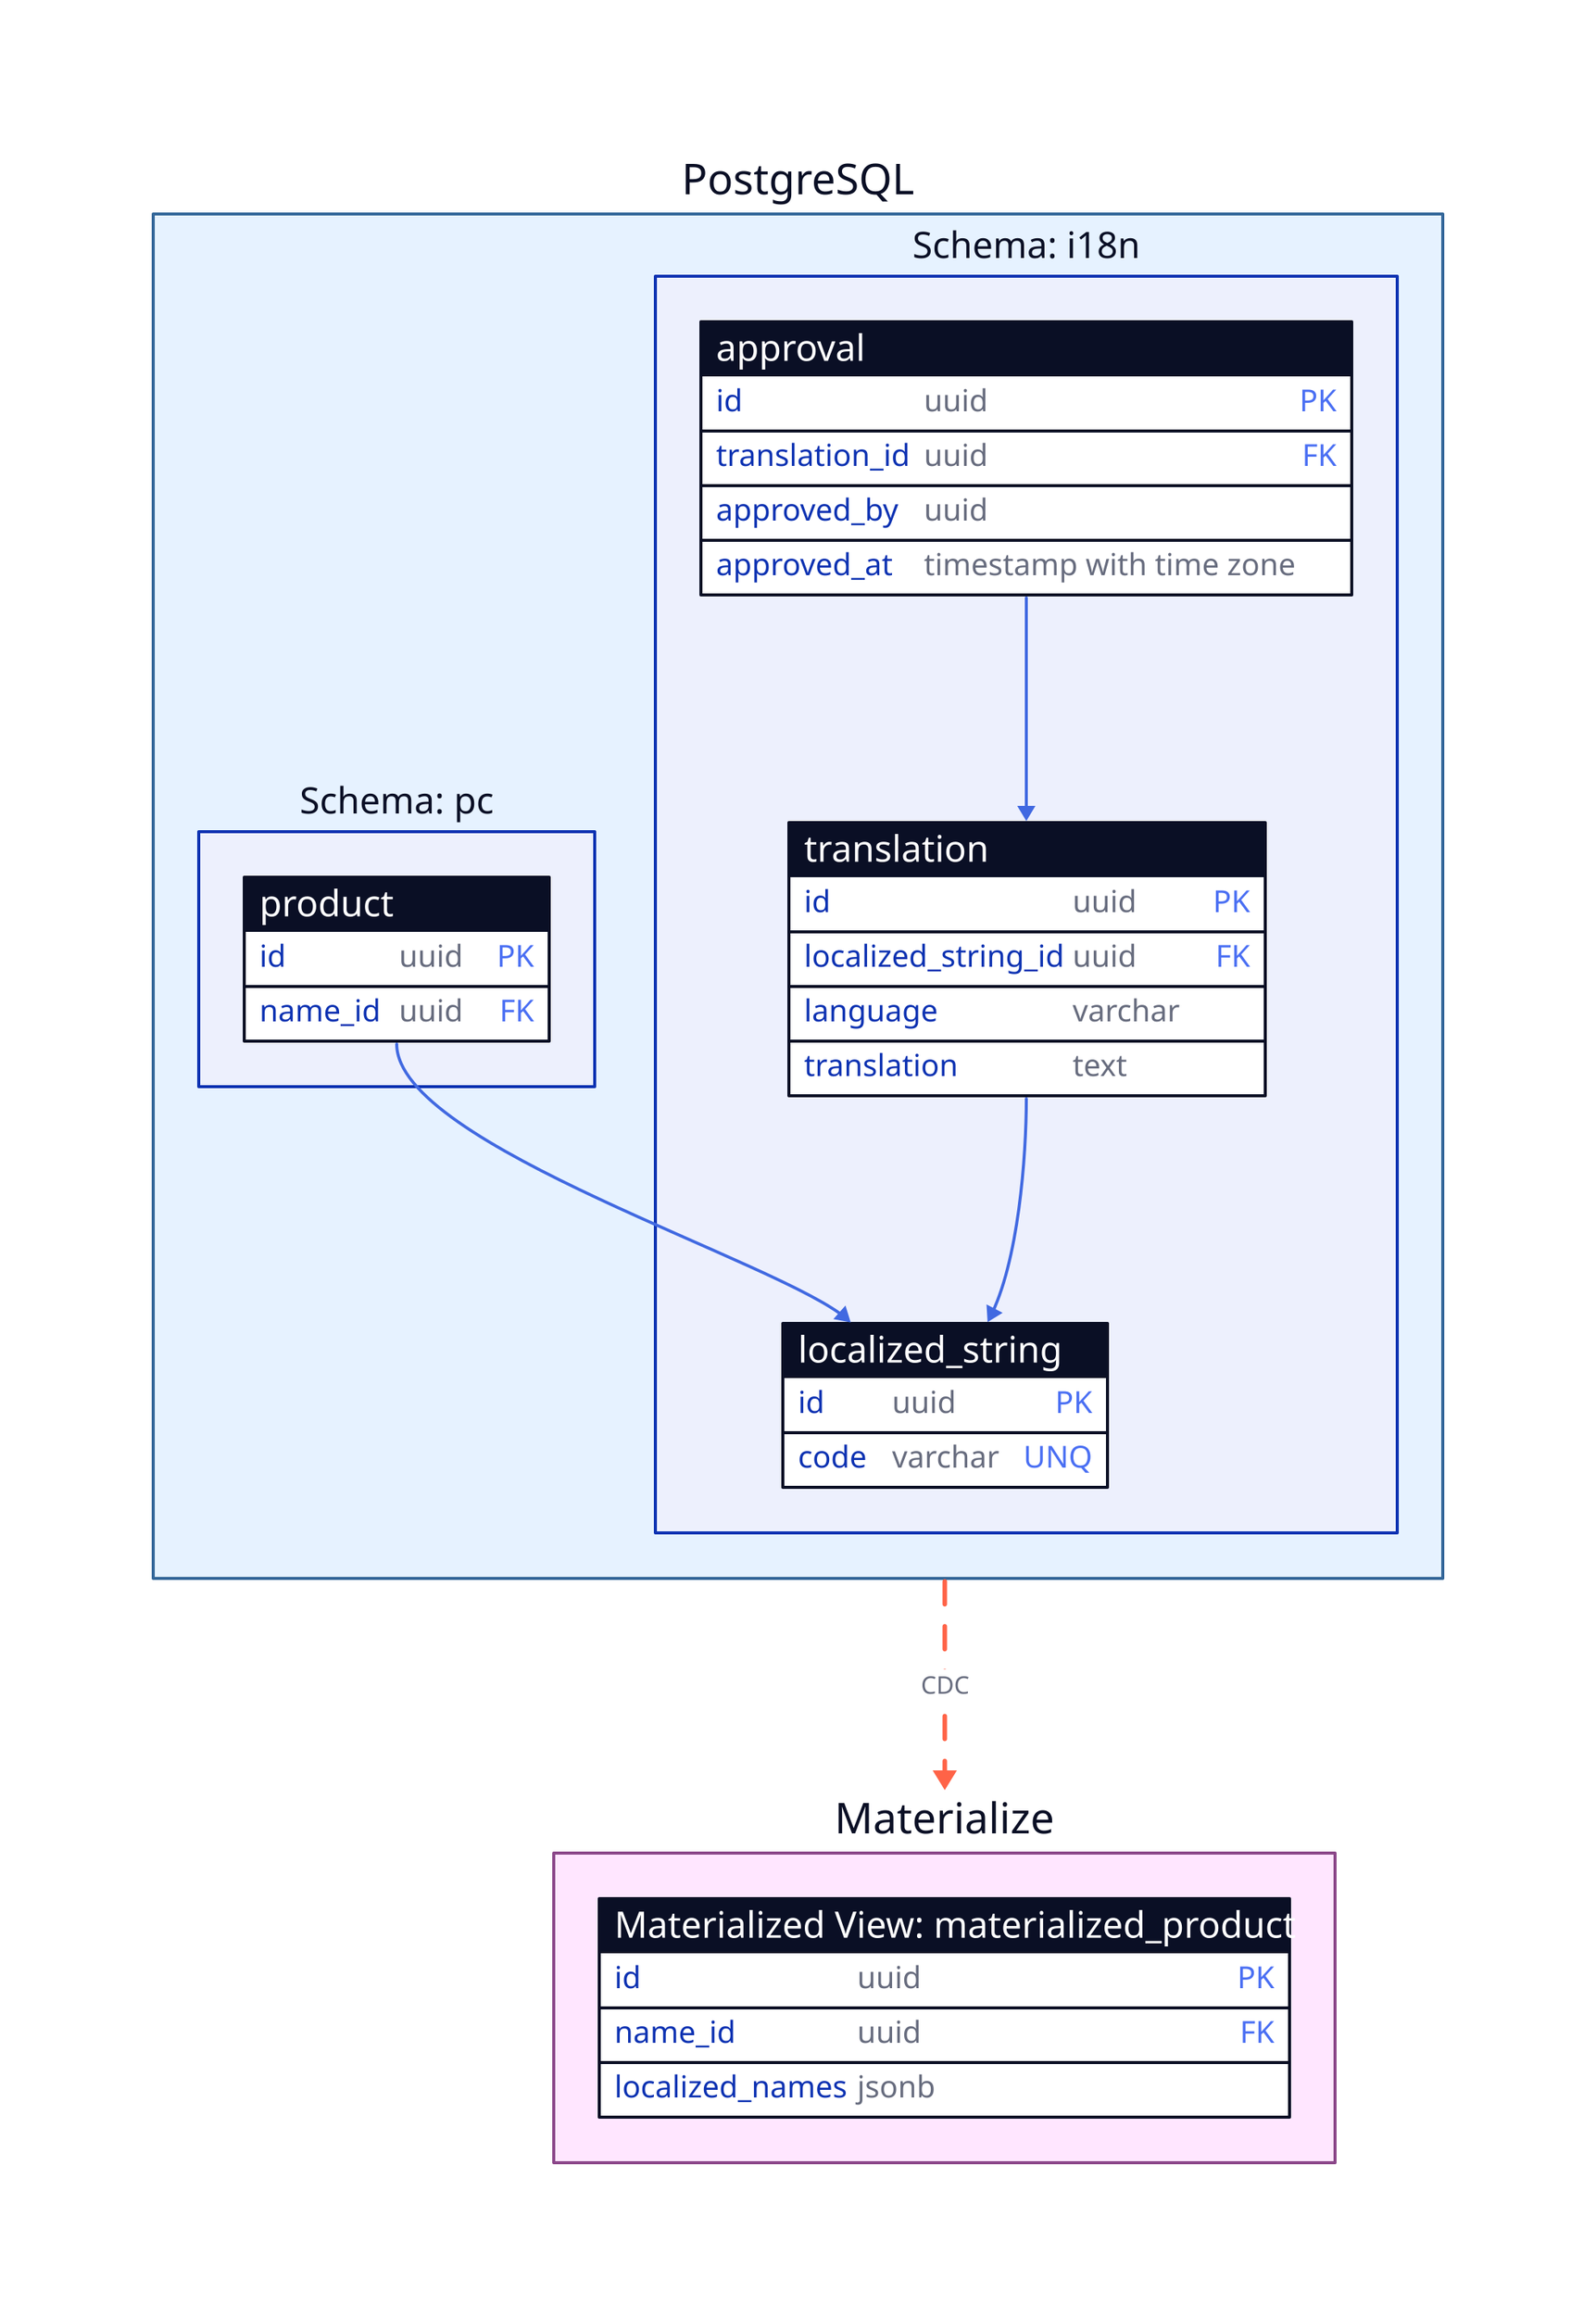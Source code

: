 PostgreSQL: {
  style: {
    stroke: "#336699"
    fill: "#E6F2FF"
  }

  pc: "Schema: pc" {
    product: {
      shape: sql_table
      id: uuid {constraint: primary_key}
      name_id: uuid {constraint: foreign_key}
    }
  }

  i18n: "Schema: i18n" {
    localized_string: {
      shape: sql_table
      id: uuid {constraint: primary_key}
      code: varchar {constraint: unique}
    }

    translation: {
      shape: sql_table
      id: uuid {constraint: primary_key}
      localized_string_id: uuid {constraint: foreign_key}
      language: varchar
      translation: text
    }

    approval: {
      shape: sql_table
      id: uuid {constraint: primary_key}
      translation_id: uuid {constraint: foreign_key}
      approved_by: uuid
      approved_at: timestamp with time zone
    }
  }
}

Materialize: {
  style: {
    stroke: "#8B4789"
    fill: "#FFE6FF"
  }

  materialized_product: "Materialized View: materialized_product" {
    shape: sql_table
    id: uuid {constraint: primary_key}
    name_id: uuid {constraint: foreign_key}
    localized_names: jsonb
  }
}

# Foreign Key Relationships
PostgreSQL.pc.product.name_id -> PostgreSQL.i18n.localized_string.id: {
  style: {
    stroke: "#4169E1"
    stroke-width: 2
  }
}

PostgreSQL.i18n.translation.localized_string_id -> PostgreSQL.i18n.localized_string.id: {
  style: {
    stroke: "#4169E1"
    stroke-width: 2
  }
}

PostgreSQL.i18n.approval.translation_id -> PostgreSQL.i18n.translation.id: {
  style: {
    stroke: "#4169E1"
    stroke-width: 2
  }
}

# CDC Connection
PostgreSQL -> Materialize: "CDC" {
  style: {
    stroke: "#FF6347"
    stroke-width: 3
    stroke-dash: 5
  }
}
